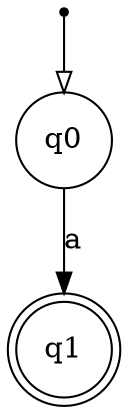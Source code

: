 digraph {
  node [shape=point]; __start;
  node [shape = circle]; q0;
  node [shape = doublecircle]; q1;

  __start -> q0 [arrowhead = empty];
  q0 -> q1 [label = "a"];
}